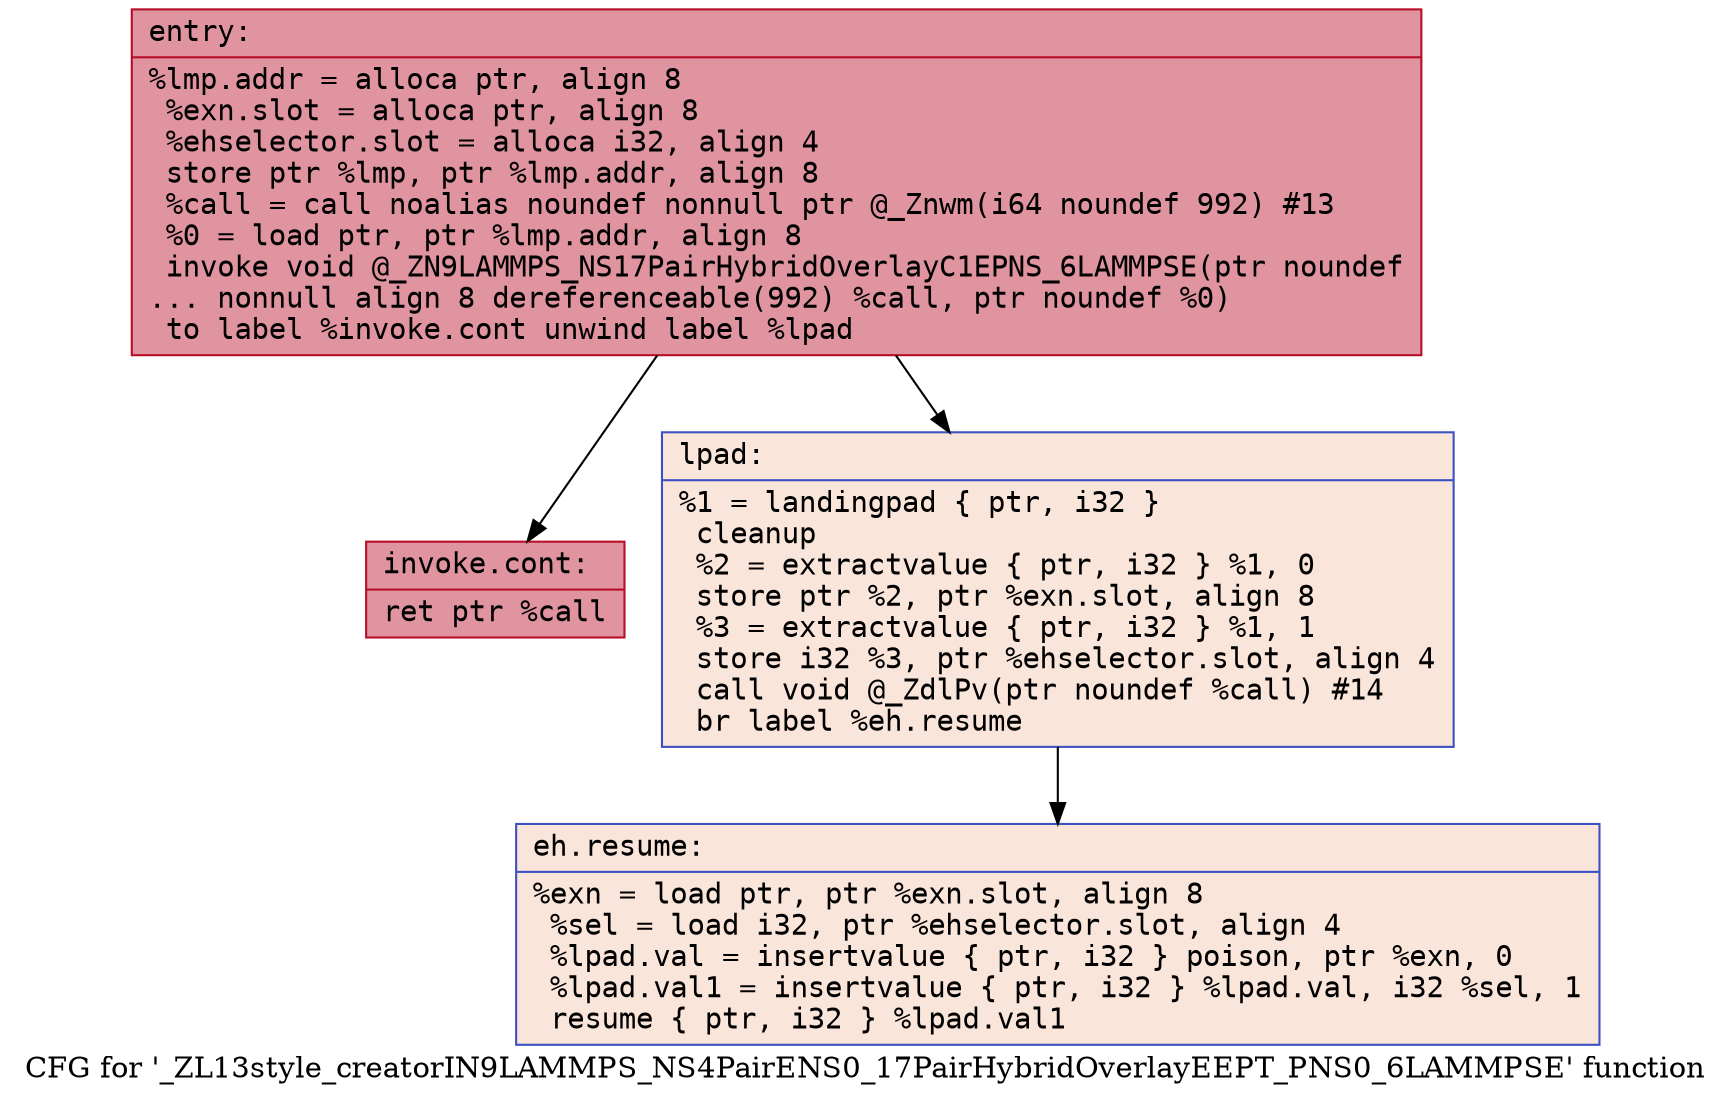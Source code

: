 digraph "CFG for '_ZL13style_creatorIN9LAMMPS_NS4PairENS0_17PairHybridOverlayEEPT_PNS0_6LAMMPSE' function" {
	label="CFG for '_ZL13style_creatorIN9LAMMPS_NS4PairENS0_17PairHybridOverlayEEPT_PNS0_6LAMMPSE' function";

	Node0x563a5dfb4fc0 [shape=record,color="#b70d28ff", style=filled, fillcolor="#b70d2870" fontname="Courier",label="{entry:\l|  %lmp.addr = alloca ptr, align 8\l  %exn.slot = alloca ptr, align 8\l  %ehselector.slot = alloca i32, align 4\l  store ptr %lmp, ptr %lmp.addr, align 8\l  %call = call noalias noundef nonnull ptr @_Znwm(i64 noundef 992) #13\l  %0 = load ptr, ptr %lmp.addr, align 8\l  invoke void @_ZN9LAMMPS_NS17PairHybridOverlayC1EPNS_6LAMMPSE(ptr noundef\l... nonnull align 8 dereferenceable(992) %call, ptr noundef %0)\l          to label %invoke.cont unwind label %lpad\l}"];
	Node0x563a5dfb4fc0 -> Node0x563a5dfb53d0[tooltip="entry -> invoke.cont\nProbability 100.00%" ];
	Node0x563a5dfb4fc0 -> Node0x563a5dfb5450[tooltip="entry -> lpad\nProbability 0.00%" ];
	Node0x563a5dfb53d0 [shape=record,color="#b70d28ff", style=filled, fillcolor="#b70d2870" fontname="Courier",label="{invoke.cont:\l|  ret ptr %call\l}"];
	Node0x563a5dfb5450 [shape=record,color="#3d50c3ff", style=filled, fillcolor="#f4c5ad70" fontname="Courier",label="{lpad:\l|  %1 = landingpad \{ ptr, i32 \}\l          cleanup\l  %2 = extractvalue \{ ptr, i32 \} %1, 0\l  store ptr %2, ptr %exn.slot, align 8\l  %3 = extractvalue \{ ptr, i32 \} %1, 1\l  store i32 %3, ptr %ehselector.slot, align 4\l  call void @_ZdlPv(ptr noundef %call) #14\l  br label %eh.resume\l}"];
	Node0x563a5dfb5450 -> Node0x563a5dfb5b20[tooltip="lpad -> eh.resume\nProbability 100.00%" ];
	Node0x563a5dfb5b20 [shape=record,color="#3d50c3ff", style=filled, fillcolor="#f4c5ad70" fontname="Courier",label="{eh.resume:\l|  %exn = load ptr, ptr %exn.slot, align 8\l  %sel = load i32, ptr %ehselector.slot, align 4\l  %lpad.val = insertvalue \{ ptr, i32 \} poison, ptr %exn, 0\l  %lpad.val1 = insertvalue \{ ptr, i32 \} %lpad.val, i32 %sel, 1\l  resume \{ ptr, i32 \} %lpad.val1\l}"];
}
